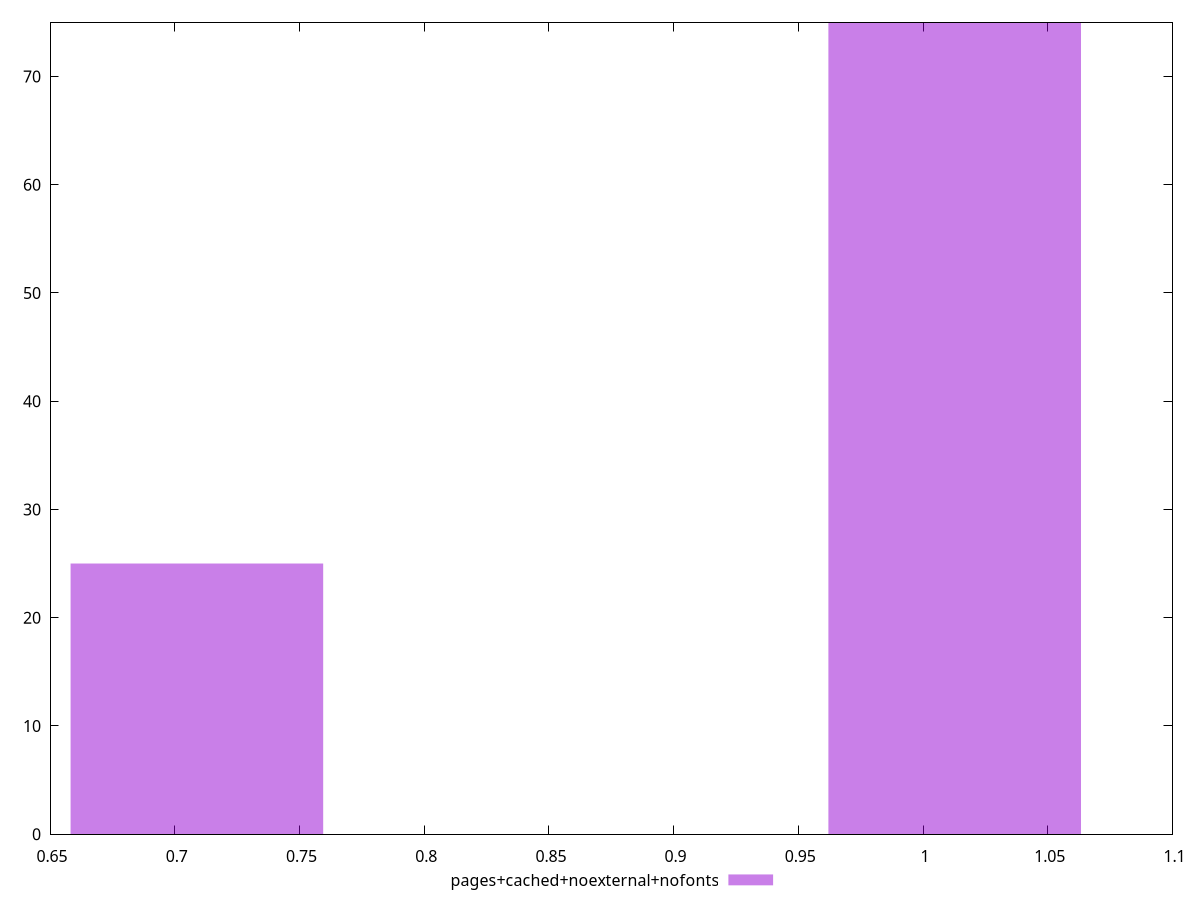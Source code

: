 $_pagesCachedNoexternalNofonts <<EOF
1.0126873937523042 75
0.708881175626613 25
EOF
set key outside below
set terminal pngcairo
set output "report_00004_2020-11-02T20-21-41.718Z/render-blocking-resources/pages+cached+noexternal+nofonts//hist.png"
set yrange [0:75]
set boxwidth 0.10126873937523043
set style fill transparent solid 0.5 noborder
plot $_pagesCachedNoexternalNofonts title "pages+cached+noexternal+nofonts" with boxes ,